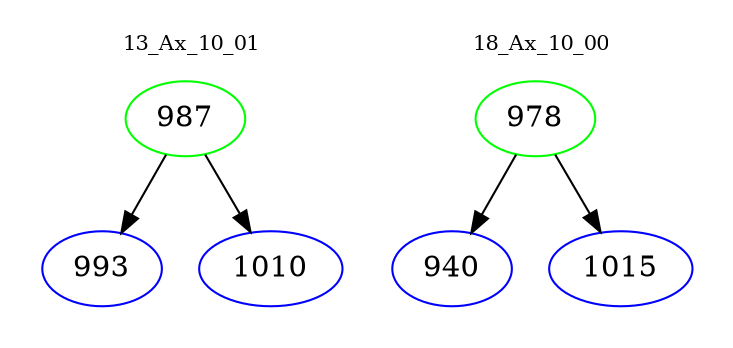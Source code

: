 digraph{
subgraph cluster_0 {
color = white
label = "13_Ax_10_01";
fontsize=10;
T0_987 [label="987", color="green"]
T0_987 -> T0_993 [color="black"]
T0_993 [label="993", color="blue"]
T0_987 -> T0_1010 [color="black"]
T0_1010 [label="1010", color="blue"]
}
subgraph cluster_1 {
color = white
label = "18_Ax_10_00";
fontsize=10;
T1_978 [label="978", color="green"]
T1_978 -> T1_940 [color="black"]
T1_940 [label="940", color="blue"]
T1_978 -> T1_1015 [color="black"]
T1_1015 [label="1015", color="blue"]
}
}
